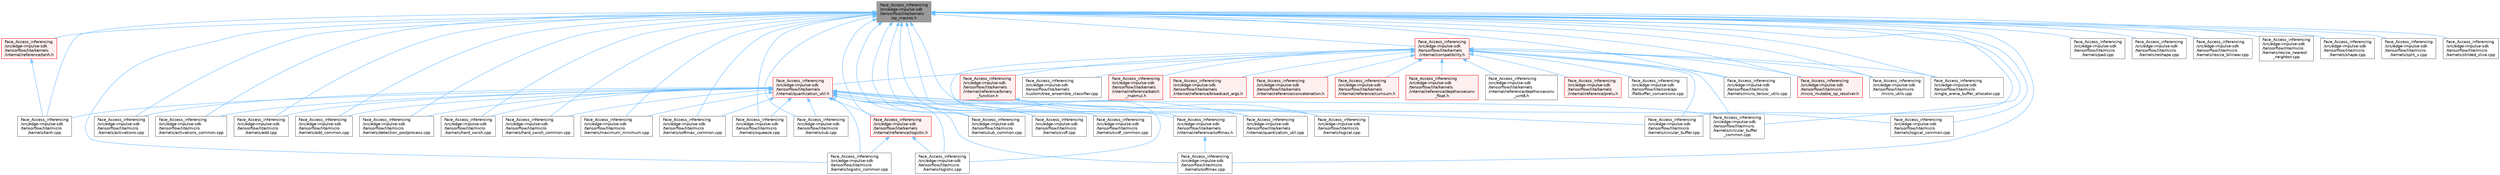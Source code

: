 digraph "Face_Access_inferencing/src/edge-impulse-sdk/tensorflow/lite/kernels/op_macros.h"
{
 // LATEX_PDF_SIZE
  bgcolor="transparent";
  edge [fontname=Helvetica,fontsize=10,labelfontname=Helvetica,labelfontsize=10];
  node [fontname=Helvetica,fontsize=10,shape=box,height=0.2,width=0.4];
  Node1 [id="Node000001",label="Face_Access_inferencing\l/src/edge-impulse-sdk\l/tensorflow/lite/kernels\l/op_macros.h",height=0.2,width=0.4,color="gray40", fillcolor="grey60", style="filled", fontcolor="black",tooltip=" "];
  Node1 -> Node2 [id="edge1_Node000001_Node000002",dir="back",color="steelblue1",style="solid",tooltip=" "];
  Node2 [id="Node000002",label="Face_Access_inferencing\l/src/edge-impulse-sdk\l/tensorflow/lite/kernels\l/internal/compatibility.h",height=0.2,width=0.4,color="red", fillcolor="#FFF0F0", style="filled",URL="$_face___access__inferencing_2src_2edge-impulse-sdk_2tensorflow_2lite_2kernels_2internal_2compatibility_8h.html",tooltip=" "];
  Node2 -> Node3 [id="edge2_Node000002_Node000003",dir="back",color="steelblue1",style="solid",tooltip=" "];
  Node3 [id="Node000003",label="Face_Access_inferencing\l/src/edge-impulse-sdk\l/tensorflow/lite/core/api\l/flatbuffer_conversions.cpp",height=0.2,width=0.4,color="grey40", fillcolor="white", style="filled",URL="$_face___access__inferencing_2src_2edge-impulse-sdk_2tensorflow_2lite_2core_2api_2flatbuffer__conversions_8cpp.html",tooltip=" "];
  Node2 -> Node4 [id="edge3_Node000002_Node000004",dir="back",color="steelblue1",style="solid",tooltip=" "];
  Node4 [id="Node000004",label="Face_Access_inferencing\l/src/edge-impulse-sdk\l/tensorflow/lite/kernels\l/custom/tree_ensemble_classifier.cpp",height=0.2,width=0.4,color="grey40", fillcolor="white", style="filled",URL="$kernels_2custom_2tree__ensemble__classifier_8cpp.html",tooltip=" "];
  Node2 -> Node5 [id="edge4_Node000002_Node000005",dir="back",color="steelblue1",style="solid",tooltip=" "];
  Node5 [id="Node000005",label="Face_Access_inferencing\l/src/edge-impulse-sdk\l/tensorflow/lite/kernels\l/internal/quantization_util.cpp",height=0.2,width=0.4,color="grey40", fillcolor="white", style="filled",URL="$_face___access__inferencing_2src_2edge-impulse-sdk_2tensorflow_2lite_2kernels_2internal_2quantization__util_8cpp.html",tooltip=" "];
  Node2 -> Node6 [id="edge5_Node000002_Node000006",dir="back",color="steelblue1",style="solid",tooltip=" "];
  Node6 [id="Node000006",label="Face_Access_inferencing\l/src/edge-impulse-sdk\l/tensorflow/lite/kernels\l/internal/quantization_util.h",height=0.2,width=0.4,color="red", fillcolor="#FFF0F0", style="filled",URL="$_face___access__inferencing_2src_2edge-impulse-sdk_2tensorflow_2lite_2kernels_2internal_2quantization__util_8h.html",tooltip=" "];
  Node6 -> Node5 [id="edge6_Node000006_Node000005",dir="back",color="steelblue1",style="solid",tooltip=" "];
  Node6 -> Node12 [id="edge7_Node000006_Node000012",dir="back",color="steelblue1",style="solid",tooltip=" "];
  Node12 [id="Node000012",label="Face_Access_inferencing\l/src/edge-impulse-sdk\l/tensorflow/lite/kernels\l/internal/reference/logistic.h",height=0.2,width=0.4,color="red", fillcolor="#FFF0F0", style="filled",URL="$_face___access__inferencing_2src_2edge-impulse-sdk_2tensorflow_2lite_2kernels_2internal_2reference_2logistic_8h.html",tooltip=" "];
  Node12 -> Node13 [id="edge8_Node000012_Node000013",dir="back",color="steelblue1",style="solid",tooltip=" "];
  Node13 [id="Node000013",label="Face_Access_inferencing\l/src/edge-impulse-sdk\l/tensorflow/lite/micro\l/kernels/logistic.cpp",height=0.2,width=0.4,color="grey40", fillcolor="white", style="filled",URL="$_face___access__inferencing_2src_2edge-impulse-sdk_2tensorflow_2lite_2micro_2kernels_2logistic_8cpp.html",tooltip=" "];
  Node12 -> Node14 [id="edge9_Node000012_Node000014",dir="back",color="steelblue1",style="solid",tooltip=" "];
  Node14 [id="Node000014",label="Face_Access_inferencing\l/src/edge-impulse-sdk\l/tensorflow/lite/micro\l/kernels/logistic_common.cpp",height=0.2,width=0.4,color="grey40", fillcolor="white", style="filled",URL="$_face___access__inferencing_2src_2edge-impulse-sdk_2tensorflow_2lite_2micro_2kernels_2logistic__common_8cpp.html",tooltip=" "];
  Node6 -> Node70 [id="edge10_Node000006_Node000070",dir="back",color="steelblue1",style="solid",tooltip=" "];
  Node70 [id="Node000070",label="Face_Access_inferencing\l/src/edge-impulse-sdk\l/tensorflow/lite/kernels\l/internal/reference/softmax.h",height=0.2,width=0.4,color="grey40", fillcolor="white", style="filled",URL="$_face___access__inferencing_2src_2edge-impulse-sdk_2tensorflow_2lite_2kernels_2internal_2reference_2softmax_8h.html",tooltip=" "];
  Node70 -> Node71 [id="edge11_Node000070_Node000071",dir="back",color="steelblue1",style="solid",tooltip=" "];
  Node71 [id="Node000071",label="Face_Access_inferencing\l/src/edge-impulse-sdk\l/tensorflow/lite/micro\l/kernels/softmax.cpp",height=0.2,width=0.4,color="grey40", fillcolor="white", style="filled",URL="$_face___access__inferencing_2src_2edge-impulse-sdk_2tensorflow_2lite_2micro_2kernels_2softmax_8cpp.html",tooltip=" "];
  Node6 -> Node73 [id="edge12_Node000006_Node000073",dir="back",color="steelblue1",style="solid",tooltip=" "];
  Node73 [id="Node000073",label="Face_Access_inferencing\l/src/edge-impulse-sdk\l/tensorflow/lite/micro\l/kernels/activations.cpp",height=0.2,width=0.4,color="grey40", fillcolor="white", style="filled",URL="$_face___access__inferencing_2src_2edge-impulse-sdk_2tensorflow_2lite_2micro_2kernels_2activations_8cpp.html",tooltip=" "];
  Node6 -> Node74 [id="edge13_Node000006_Node000074",dir="back",color="steelblue1",style="solid",tooltip=" "];
  Node74 [id="Node000074",label="Face_Access_inferencing\l/src/edge-impulse-sdk\l/tensorflow/lite/micro\l/kernels/activations_common.cpp",height=0.2,width=0.4,color="grey40", fillcolor="white", style="filled",URL="$_face___access__inferencing_2src_2edge-impulse-sdk_2tensorflow_2lite_2micro_2kernels_2activations__common_8cpp.html",tooltip=" "];
  Node6 -> Node75 [id="edge14_Node000006_Node000075",dir="back",color="steelblue1",style="solid",tooltip=" "];
  Node75 [id="Node000075",label="Face_Access_inferencing\l/src/edge-impulse-sdk\l/tensorflow/lite/micro\l/kernels/add.cpp",height=0.2,width=0.4,color="grey40", fillcolor="white", style="filled",URL="$_face___access__inferencing_2src_2edge-impulse-sdk_2tensorflow_2lite_2micro_2kernels_2add_8cpp.html",tooltip=" "];
  Node6 -> Node76 [id="edge15_Node000006_Node000076",dir="back",color="steelblue1",style="solid",tooltip=" "];
  Node76 [id="Node000076",label="Face_Access_inferencing\l/src/edge-impulse-sdk\l/tensorflow/lite/micro\l/kernels/add_common.cpp",height=0.2,width=0.4,color="grey40", fillcolor="white", style="filled",URL="$_face___access__inferencing_2src_2edge-impulse-sdk_2tensorflow_2lite_2micro_2kernels_2add__common_8cpp.html",tooltip=" "];
  Node6 -> Node79 [id="edge16_Node000006_Node000079",dir="back",color="steelblue1",style="solid",tooltip=" "];
  Node79 [id="Node000079",label="Face_Access_inferencing\l/src/edge-impulse-sdk\l/tensorflow/lite/micro\l/kernels/circular_buffer.cpp",height=0.2,width=0.4,color="grey40", fillcolor="white", style="filled",URL="$_face___access__inferencing_2src_2edge-impulse-sdk_2tensorflow_2lite_2micro_2kernels_2circular__buffer_8cpp.html",tooltip=" "];
  Node6 -> Node80 [id="edge17_Node000006_Node000080",dir="back",color="steelblue1",style="solid",tooltip=" "];
  Node80 [id="Node000080",label="Face_Access_inferencing\l/src/edge-impulse-sdk\l/tensorflow/lite/micro\l/kernels/circular_buffer\l_common.cpp",height=0.2,width=0.4,color="grey40", fillcolor="white", style="filled",URL="$_face___access__inferencing_2src_2edge-impulse-sdk_2tensorflow_2lite_2micro_2kernels_2circular__buffer__common_8cpp.html",tooltip=" "];
  Node6 -> Node86 [id="edge18_Node000006_Node000086",dir="back",color="steelblue1",style="solid",tooltip=" "];
  Node86 [id="Node000086",label="Face_Access_inferencing\l/src/edge-impulse-sdk\l/tensorflow/lite/micro\l/kernels/detection_postprocess.cpp",height=0.2,width=0.4,color="grey40", fillcolor="white", style="filled",URL="$_face___access__inferencing_2src_2edge-impulse-sdk_2tensorflow_2lite_2micro_2kernels_2detection__postprocess_8cpp.html",tooltip=" "];
  Node6 -> Node90 [id="edge19_Node000006_Node000090",dir="back",color="steelblue1",style="solid",tooltip=" "];
  Node90 [id="Node000090",label="Face_Access_inferencing\l/src/edge-impulse-sdk\l/tensorflow/lite/micro\l/kernels/hard_swish.cpp",height=0.2,width=0.4,color="grey40", fillcolor="white", style="filled",URL="$_face___access__inferencing_2src_2edge-impulse-sdk_2tensorflow_2lite_2micro_2kernels_2hard__swish_8cpp.html",tooltip=" "];
  Node6 -> Node91 [id="edge20_Node000006_Node000091",dir="back",color="steelblue1",style="solid",tooltip=" "];
  Node91 [id="Node000091",label="Face_Access_inferencing\l/src/edge-impulse-sdk\l/tensorflow/lite/micro\l/kernels/hard_swish_common.cpp",height=0.2,width=0.4,color="grey40", fillcolor="white", style="filled",URL="$_face___access__inferencing_2src_2edge-impulse-sdk_2tensorflow_2lite_2micro_2kernels_2hard__swish__common_8cpp.html",tooltip=" "];
  Node6 -> Node13 [id="edge21_Node000006_Node000013",dir="back",color="steelblue1",style="solid",tooltip=" "];
  Node6 -> Node14 [id="edge22_Node000006_Node000014",dir="back",color="steelblue1",style="solid",tooltip=" "];
  Node6 -> Node95 [id="edge23_Node000006_Node000095",dir="back",color="steelblue1",style="solid",tooltip=" "];
  Node95 [id="Node000095",label="Face_Access_inferencing\l/src/edge-impulse-sdk\l/tensorflow/lite/micro\l/kernels/maximum_minimum.cpp",height=0.2,width=0.4,color="grey40", fillcolor="white", style="filled",URL="$_face___access__inferencing_2src_2edge-impulse-sdk_2tensorflow_2lite_2micro_2kernels_2maximum__minimum_8cpp.html",tooltip=" "];
  Node6 -> Node71 [id="edge24_Node000006_Node000071",dir="back",color="steelblue1",style="solid",tooltip=" "];
  Node6 -> Node102 [id="edge25_Node000006_Node000102",dir="back",color="steelblue1",style="solid",tooltip=" "];
  Node102 [id="Node000102",label="Face_Access_inferencing\l/src/edge-impulse-sdk\l/tensorflow/lite/micro\l/kernels/softmax_common.cpp",height=0.2,width=0.4,color="grey40", fillcolor="white", style="filled",URL="$_face___access__inferencing_2src_2edge-impulse-sdk_2tensorflow_2lite_2micro_2kernels_2softmax__common_8cpp.html",tooltip=" "];
  Node6 -> Node104 [id="edge26_Node000006_Node000104",dir="back",color="steelblue1",style="solid",tooltip=" "];
  Node104 [id="Node000104",label="Face_Access_inferencing\l/src/edge-impulse-sdk\l/tensorflow/lite/micro\l/kernels/squeeze.cpp",height=0.2,width=0.4,color="grey40", fillcolor="white", style="filled",URL="$_face___access__inferencing_2src_2edge-impulse-sdk_2tensorflow_2lite_2micro_2kernels_2squeeze_8cpp.html",tooltip=" "];
  Node6 -> Node105 [id="edge27_Node000006_Node000105",dir="back",color="steelblue1",style="solid",tooltip=" "];
  Node105 [id="Node000105",label="Face_Access_inferencing\l/src/edge-impulse-sdk\l/tensorflow/lite/micro\l/kernels/sub.cpp",height=0.2,width=0.4,color="grey40", fillcolor="white", style="filled",URL="$_face___access__inferencing_2src_2edge-impulse-sdk_2tensorflow_2lite_2micro_2kernels_2sub_8cpp.html",tooltip=" "];
  Node6 -> Node106 [id="edge28_Node000006_Node000106",dir="back",color="steelblue1",style="solid",tooltip=" "];
  Node106 [id="Node000106",label="Face_Access_inferencing\l/src/edge-impulse-sdk\l/tensorflow/lite/micro\l/kernels/sub_common.cpp",height=0.2,width=0.4,color="grey40", fillcolor="white", style="filled",URL="$_face___access__inferencing_2src_2edge-impulse-sdk_2tensorflow_2lite_2micro_2kernels_2sub__common_8cpp.html",tooltip=" "];
  Node6 -> Node107 [id="edge29_Node000006_Node000107",dir="back",color="steelblue1",style="solid",tooltip=" "];
  Node107 [id="Node000107",label="Face_Access_inferencing\l/src/edge-impulse-sdk\l/tensorflow/lite/micro\l/kernels/svdf.cpp",height=0.2,width=0.4,color="grey40", fillcolor="white", style="filled",URL="$_face___access__inferencing_2src_2edge-impulse-sdk_2tensorflow_2lite_2micro_2kernels_2svdf_8cpp.html",tooltip=" "];
  Node6 -> Node108 [id="edge30_Node000006_Node000108",dir="back",color="steelblue1",style="solid",tooltip=" "];
  Node108 [id="Node000108",label="Face_Access_inferencing\l/src/edge-impulse-sdk\l/tensorflow/lite/micro\l/kernels/svdf_common.cpp",height=0.2,width=0.4,color="grey40", fillcolor="white", style="filled",URL="$_face___access__inferencing_2src_2edge-impulse-sdk_2tensorflow_2lite_2micro_2kernels_2svdf__common_8cpp.html",tooltip=" "];
  Node6 -> Node109 [id="edge31_Node000006_Node000109",dir="back",color="steelblue1",style="solid",tooltip=" "];
  Node109 [id="Node000109",label="Face_Access_inferencing\l/src/edge-impulse-sdk\l/tensorflow/lite/micro\l/kernels/tanh.cpp",height=0.2,width=0.4,color="grey40", fillcolor="white", style="filled",URL="$_face___access__inferencing_2src_2edge-impulse-sdk_2tensorflow_2lite_2micro_2kernels_2tanh_8cpp.html",tooltip=" "];
  Node2 -> Node112 [id="edge32_Node000002_Node000112",dir="back",color="steelblue1",style="solid",tooltip=" "];
  Node112 [id="Node000112",label="Face_Access_inferencing\l/src/edge-impulse-sdk\l/tensorflow/lite/kernels\l/internal/reference/batch\l_matmul.h",height=0.2,width=0.4,color="red", fillcolor="#FFF0F0", style="filled",URL="$_face___access__inferencing_2src_2edge-impulse-sdk_2tensorflow_2lite_2kernels_2internal_2reference_2batch__matmul_8h.html",tooltip=" "];
  Node2 -> Node113 [id="edge33_Node000002_Node000113",dir="back",color="steelblue1",style="solid",tooltip=" "];
  Node113 [id="Node000113",label="Face_Access_inferencing\l/src/edge-impulse-sdk\l/tensorflow/lite/kernels\l/internal/reference/binary\l_function.h",height=0.2,width=0.4,color="red", fillcolor="#FFF0F0", style="filled",URL="$_face___access__inferencing_2src_2edge-impulse-sdk_2tensorflow_2lite_2kernels_2internal_2reference_2binary__function_8h.html",tooltip=" "];
  Node113 -> Node116 [id="edge34_Node000113_Node000116",dir="back",color="steelblue1",style="solid",tooltip=" "];
  Node116 [id="Node000116",label="Face_Access_inferencing\l/src/edge-impulse-sdk\l/tensorflow/lite/micro\l/kernels/logical.cpp",height=0.2,width=0.4,color="grey40", fillcolor="white", style="filled",URL="$_face___access__inferencing_2src_2edge-impulse-sdk_2tensorflow_2lite_2micro_2kernels_2logical_8cpp.html",tooltip=" "];
  Node113 -> Node117 [id="edge35_Node000113_Node000117",dir="back",color="steelblue1",style="solid",tooltip=" "];
  Node117 [id="Node000117",label="Face_Access_inferencing\l/src/edge-impulse-sdk\l/tensorflow/lite/micro\l/kernels/logical_common.cpp",height=0.2,width=0.4,color="grey40", fillcolor="white", style="filled",URL="$_face___access__inferencing_2src_2edge-impulse-sdk_2tensorflow_2lite_2micro_2kernels_2logical__common_8cpp.html",tooltip=" "];
  Node2 -> Node118 [id="edge36_Node000002_Node000118",dir="back",color="steelblue1",style="solid",tooltip=" "];
  Node118 [id="Node000118",label="Face_Access_inferencing\l/src/edge-impulse-sdk\l/tensorflow/lite/kernels\l/internal/reference/broadcast_args.h",height=0.2,width=0.4,color="red", fillcolor="#FFF0F0", style="filled",URL="$_face___access__inferencing_2src_2edge-impulse-sdk_2tensorflow_2lite_2kernels_2internal_2reference_2broadcast__args_8h.html",tooltip=" "];
  Node2 -> Node120 [id="edge37_Node000002_Node000120",dir="back",color="steelblue1",style="solid",tooltip=" "];
  Node120 [id="Node000120",label="Face_Access_inferencing\l/src/edge-impulse-sdk\l/tensorflow/lite/kernels\l/internal/reference/concatenation.h",height=0.2,width=0.4,color="red", fillcolor="#FFF0F0", style="filled",URL="$_face___access__inferencing_2src_2edge-impulse-sdk_2tensorflow_2lite_2kernels_2internal_2reference_2concatenation_8h.html",tooltip=" "];
  Node2 -> Node122 [id="edge38_Node000002_Node000122",dir="back",color="steelblue1",style="solid",tooltip=" "];
  Node122 [id="Node000122",label="Face_Access_inferencing\l/src/edge-impulse-sdk\l/tensorflow/lite/kernels\l/internal/reference/cumsum.h",height=0.2,width=0.4,color="red", fillcolor="#FFF0F0", style="filled",URL="$_face___access__inferencing_2src_2edge-impulse-sdk_2tensorflow_2lite_2kernels_2internal_2reference_2cumsum_8h.html",tooltip=" "];
  Node2 -> Node123 [id="edge39_Node000002_Node000123",dir="back",color="steelblue1",style="solid",tooltip=" "];
  Node123 [id="Node000123",label="Face_Access_inferencing\l/src/edge-impulse-sdk\l/tensorflow/lite/kernels\l/internal/reference/depthwiseconv\l_float.h",height=0.2,width=0.4,color="red", fillcolor="#FFF0F0", style="filled",URL="$_face___access__inferencing_2src_2edge-impulse-sdk_2tensorflow_2lite_2kernels_2internal_2reference_2depthwiseconv__float_8h.html",tooltip=" "];
  Node2 -> Node125 [id="edge40_Node000002_Node000125",dir="back",color="steelblue1",style="solid",tooltip=" "];
  Node125 [id="Node000125",label="Face_Access_inferencing\l/src/edge-impulse-sdk\l/tensorflow/lite/kernels\l/internal/reference/depthwiseconv\l_uint8.h",height=0.2,width=0.4,color="grey40", fillcolor="white", style="filled",URL="$_face___access__inferencing_2src_2edge-impulse-sdk_2tensorflow_2lite_2kernels_2internal_2reference_2depthwiseconv__uint8_8h.html",tooltip=" "];
  Node2 -> Node126 [id="edge41_Node000002_Node000126",dir="back",color="steelblue1",style="solid",tooltip=" "];
  Node126 [id="Node000126",label="Face_Access_inferencing\l/src/edge-impulse-sdk\l/tensorflow/lite/kernels\l/internal/reference/prelu.h",height=0.2,width=0.4,color="red", fillcolor="#FFF0F0", style="filled",URL="$_face___access__inferencing_2src_2edge-impulse-sdk_2tensorflow_2lite_2kernels_2internal_2reference_2prelu_8h.html",tooltip=" "];
  Node2 -> Node79 [id="edge42_Node000002_Node000079",dir="back",color="steelblue1",style="solid",tooltip=" "];
  Node2 -> Node80 [id="edge43_Node000002_Node000080",dir="back",color="steelblue1",style="solid",tooltip=" "];
  Node2 -> Node172 [id="edge44_Node000002_Node000172",dir="back",color="steelblue1",style="solid",tooltip=" "];
  Node172 [id="Node000172",label="Face_Access_inferencing\l/src/edge-impulse-sdk\l/tensorflow/lite/micro\l/kernels/micro_tensor_utils.cpp",height=0.2,width=0.4,color="grey40", fillcolor="white", style="filled",URL="$_face___access__inferencing_2src_2edge-impulse-sdk_2tensorflow_2lite_2micro_2kernels_2micro__tensor__utils_8cpp.html",tooltip=" "];
  Node2 -> Node20 [id="edge45_Node000002_Node000020",dir="back",color="steelblue1",style="solid",tooltip=" "];
  Node20 [id="Node000020",label="Face_Access_inferencing\l/src/edge-impulse-sdk\l/tensorflow/lite/micro\l/micro_mutable_op_resolver.h",height=0.2,width=0.4,color="red", fillcolor="#FFF0F0", style="filled",URL="$_face___access__inferencing_2src_2edge-impulse-sdk_2tensorflow_2lite_2micro_2micro__mutable__op__resolver_8h.html",tooltip=" "];
  Node2 -> Node258 [id="edge46_Node000002_Node000258",dir="back",color="steelblue1",style="solid",tooltip=" "];
  Node258 [id="Node000258",label="Face_Access_inferencing\l/src/edge-impulse-sdk\l/tensorflow/lite/micro\l/micro_utils.cpp",height=0.2,width=0.4,color="grey40", fillcolor="white", style="filled",URL="$_face___access__inferencing_2src_2edge-impulse-sdk_2tensorflow_2lite_2micro_2micro__utils_8cpp.html",tooltip=" "];
  Node2 -> Node262 [id="edge47_Node000002_Node000262",dir="back",color="steelblue1",style="solid",tooltip=" "];
  Node262 [id="Node000262",label="Face_Access_inferencing\l/src/edge-impulse-sdk\l/tensorflow/lite/micro\l/single_arena_buffer_allocator.cpp",height=0.2,width=0.4,color="grey40", fillcolor="white", style="filled",URL="$_face___access__inferencing_2src_2edge-impulse-sdk_2tensorflow_2lite_2micro_2single__arena__buffer__allocator_8cpp.html",tooltip=" "];
  Node1 -> Node12 [id="edge48_Node000001_Node000012",dir="back",color="steelblue1",style="solid",tooltip=" "];
  Node1 -> Node70 [id="edge49_Node000001_Node000070",dir="back",color="steelblue1",style="solid",tooltip=" "];
  Node1 -> Node170 [id="edge50_Node000001_Node000170",dir="back",color="steelblue1",style="solid",tooltip=" "];
  Node170 [id="Node000170",label="Face_Access_inferencing\l/src/edge-impulse-sdk\l/tensorflow/lite/kernels\l/internal/reference/tanh.h",height=0.2,width=0.4,color="red", fillcolor="#FFF0F0", style="filled",URL="$_face___access__inferencing_2src_2edge-impulse-sdk_2tensorflow_2lite_2kernels_2internal_2reference_2tanh_8h.html",tooltip=" "];
  Node170 -> Node109 [id="edge51_Node000170_Node000109",dir="back",color="steelblue1",style="solid",tooltip=" "];
  Node1 -> Node73 [id="edge52_Node000001_Node000073",dir="back",color="steelblue1",style="solid",tooltip=" "];
  Node1 -> Node74 [id="edge53_Node000001_Node000074",dir="back",color="steelblue1",style="solid",tooltip=" "];
  Node1 -> Node75 [id="edge54_Node000001_Node000075",dir="back",color="steelblue1",style="solid",tooltip=" "];
  Node1 -> Node76 [id="edge55_Node000001_Node000076",dir="back",color="steelblue1",style="solid",tooltip=" "];
  Node1 -> Node79 [id="edge56_Node000001_Node000079",dir="back",color="steelblue1",style="solid",tooltip=" "];
  Node1 -> Node80 [id="edge57_Node000001_Node000080",dir="back",color="steelblue1",style="solid",tooltip=" "];
  Node1 -> Node86 [id="edge58_Node000001_Node000086",dir="back",color="steelblue1",style="solid",tooltip=" "];
  Node1 -> Node90 [id="edge59_Node000001_Node000090",dir="back",color="steelblue1",style="solid",tooltip=" "];
  Node1 -> Node91 [id="edge60_Node000001_Node000091",dir="back",color="steelblue1",style="solid",tooltip=" "];
  Node1 -> Node116 [id="edge61_Node000001_Node000116",dir="back",color="steelblue1",style="solid",tooltip=" "];
  Node1 -> Node117 [id="edge62_Node000001_Node000117",dir="back",color="steelblue1",style="solid",tooltip=" "];
  Node1 -> Node13 [id="edge63_Node000001_Node000013",dir="back",color="steelblue1",style="solid",tooltip=" "];
  Node1 -> Node14 [id="edge64_Node000001_Node000014",dir="back",color="steelblue1",style="solid",tooltip=" "];
  Node1 -> Node95 [id="edge65_Node000001_Node000095",dir="back",color="steelblue1",style="solid",tooltip=" "];
  Node1 -> Node172 [id="edge66_Node000001_Node000172",dir="back",color="steelblue1",style="solid",tooltip=" "];
  Node1 -> Node176 [id="edge67_Node000001_Node000176",dir="back",color="steelblue1",style="solid",tooltip=" "];
  Node176 [id="Node000176",label="Face_Access_inferencing\l/src/edge-impulse-sdk\l/tensorflow/lite/micro\l/kernels/pad.cpp",height=0.2,width=0.4,color="grey40", fillcolor="white", style="filled",URL="$_face___access__inferencing_2src_2edge-impulse-sdk_2tensorflow_2lite_2micro_2kernels_2pad_8cpp.html",tooltip=" "];
  Node1 -> Node224 [id="edge68_Node000001_Node000224",dir="back",color="steelblue1",style="solid",tooltip=" "];
  Node224 [id="Node000224",label="Face_Access_inferencing\l/src/edge-impulse-sdk\l/tensorflow/lite/micro\l/kernels/reshape.cpp",height=0.2,width=0.4,color="grey40", fillcolor="white", style="filled",URL="$_face___access__inferencing_2src_2edge-impulse-sdk_2tensorflow_2lite_2micro_2kernels_2reshape_8cpp.html",tooltip=" "];
  Node1 -> Node197 [id="edge69_Node000001_Node000197",dir="back",color="steelblue1",style="solid",tooltip=" "];
  Node197 [id="Node000197",label="Face_Access_inferencing\l/src/edge-impulse-sdk\l/tensorflow/lite/micro\l/kernels/resize_bilinear.cpp",height=0.2,width=0.4,color="grey40", fillcolor="white", style="filled",URL="$_face___access__inferencing_2src_2edge-impulse-sdk_2tensorflow_2lite_2micro_2kernels_2resize__bilinear_8cpp.html",tooltip=" "];
  Node1 -> Node199 [id="edge70_Node000001_Node000199",dir="back",color="steelblue1",style="solid",tooltip=" "];
  Node199 [id="Node000199",label="Face_Access_inferencing\l/src/edge-impulse-sdk\l/tensorflow/lite/micro\l/kernels/resize_nearest\l_neighbor.cpp",height=0.2,width=0.4,color="grey40", fillcolor="white", style="filled",URL="$_face___access__inferencing_2src_2edge-impulse-sdk_2tensorflow_2lite_2micro_2kernels_2resize__nearest__neighbor_8cpp.html",tooltip=" "];
  Node1 -> Node226 [id="edge71_Node000001_Node000226",dir="back",color="steelblue1",style="solid",tooltip=" "];
  Node226 [id="Node000226",label="Face_Access_inferencing\l/src/edge-impulse-sdk\l/tensorflow/lite/micro\l/kernels/shape.cpp",height=0.2,width=0.4,color="grey40", fillcolor="white", style="filled",URL="$_face___access__inferencing_2src_2edge-impulse-sdk_2tensorflow_2lite_2micro_2kernels_2shape_8cpp.html",tooltip=" "];
  Node1 -> Node71 [id="edge72_Node000001_Node000071",dir="back",color="steelblue1",style="solid",tooltip=" "];
  Node1 -> Node102 [id="edge73_Node000001_Node000102",dir="back",color="steelblue1",style="solid",tooltip=" "];
  Node1 -> Node228 [id="edge74_Node000001_Node000228",dir="back",color="steelblue1",style="solid",tooltip=" "];
  Node228 [id="Node000228",label="Face_Access_inferencing\l/src/edge-impulse-sdk\l/tensorflow/lite/micro\l/kernels/split_v.cpp",height=0.2,width=0.4,color="grey40", fillcolor="white", style="filled",URL="$_face___access__inferencing_2src_2edge-impulse-sdk_2tensorflow_2lite_2micro_2kernels_2split__v_8cpp.html",tooltip=" "];
  Node1 -> Node104 [id="edge75_Node000001_Node000104",dir="back",color="steelblue1",style="solid",tooltip=" "];
  Node1 -> Node129 [id="edge76_Node000001_Node000129",dir="back",color="steelblue1",style="solid",tooltip=" "];
  Node129 [id="Node000129",label="Face_Access_inferencing\l/src/edge-impulse-sdk\l/tensorflow/lite/micro\l/kernels/strided_slice.cpp",height=0.2,width=0.4,color="grey40", fillcolor="white", style="filled",URL="$_face___access__inferencing_2src_2edge-impulse-sdk_2tensorflow_2lite_2micro_2kernels_2strided__slice_8cpp.html",tooltip=" "];
  Node1 -> Node105 [id="edge77_Node000001_Node000105",dir="back",color="steelblue1",style="solid",tooltip=" "];
  Node1 -> Node106 [id="edge78_Node000001_Node000106",dir="back",color="steelblue1",style="solid",tooltip=" "];
  Node1 -> Node107 [id="edge79_Node000001_Node000107",dir="back",color="steelblue1",style="solid",tooltip=" "];
  Node1 -> Node108 [id="edge80_Node000001_Node000108",dir="back",color="steelblue1",style="solid",tooltip=" "];
  Node1 -> Node109 [id="edge81_Node000001_Node000109",dir="back",color="steelblue1",style="solid",tooltip=" "];
  Node1 -> Node20 [id="edge82_Node000001_Node000020",dir="back",color="steelblue1",style="solid",tooltip=" "];
  Node1 -> Node258 [id="edge83_Node000001_Node000258",dir="back",color="steelblue1",style="solid",tooltip=" "];
  Node1 -> Node262 [id="edge84_Node000001_Node000262",dir="back",color="steelblue1",style="solid",tooltip=" "];
}
